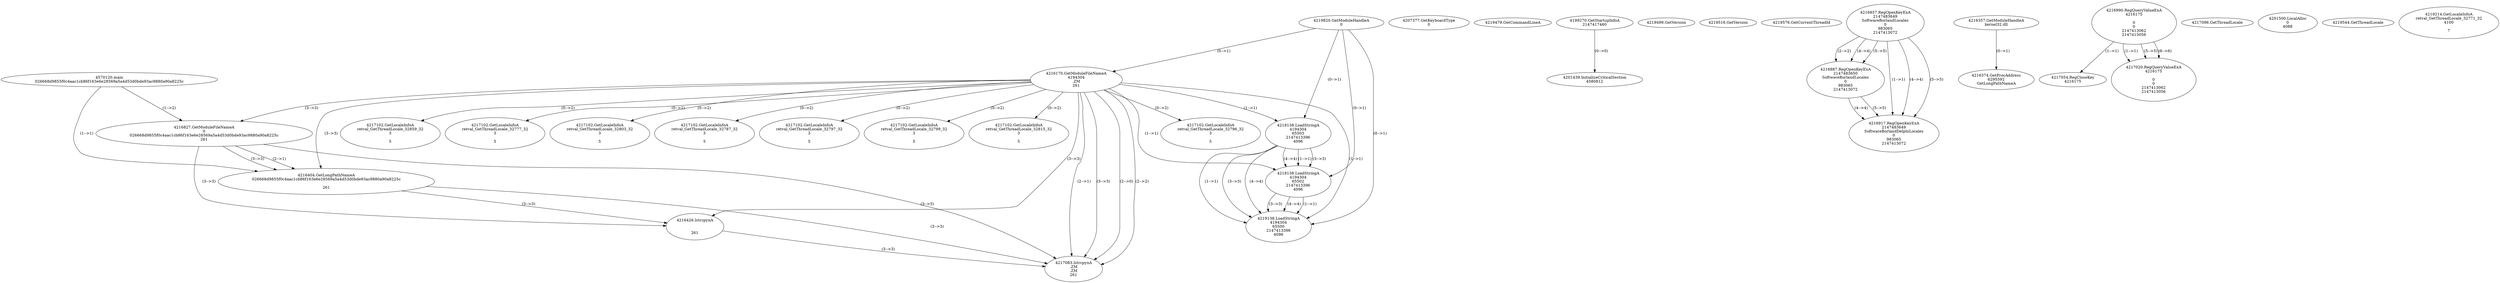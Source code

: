// Global SCDG with merge call
digraph {
	0 [label="4570120.main
026668d9855f0c4aac1cb86f163e6e28569a5a4d53d0bde93ac9880a90a8225c"]
	1 [label="4219820.GetModuleHandleA
0"]
	2 [label="4207377.GetKeyboardType
0"]
	3 [label="4219479.GetCommandLineA
"]
	4 [label="4199270.GetStartupInfoA
2147417460"]
	5 [label="4219499.GetVersion
"]
	6 [label="4219516.GetVersion
"]
	7 [label="4219576.GetCurrentThreadId
"]
	8 [label="4216170.GetModuleFileNameA
4194304
.ZM
261"]
	1 -> 8 [label="(0-->1)"]
	9 [label="4216827.GetModuleFileNameA
0
026668d9855f0c4aac1cb86f163e6e28569a5a4d53d0bde93ac9880a90a8225c
261"]
	0 -> 9 [label="(1-->2)"]
	8 -> 9 [label="(3-->3)"]
	10 [label="4216857.RegOpenKeyExA
2147483649
Software\Borland\Locales
0
983065
2147413072"]
	11 [label="4216887.RegOpenKeyExA
2147483650
Software\Borland\Locales
0
983065
2147413072"]
	10 -> 11 [label="(2-->2)"]
	10 -> 11 [label="(4-->4)"]
	10 -> 11 [label="(5-->5)"]
	12 [label="4216917.RegOpenKeyExA
2147483649
Software\Borland\Delphi\Locales
0
983065
2147413072"]
	10 -> 12 [label="(1-->1)"]
	10 -> 12 [label="(4-->4)"]
	11 -> 12 [label="(4-->4)"]
	10 -> 12 [label="(5-->5)"]
	11 -> 12 [label="(5-->5)"]
	13 [label="4216357.GetModuleHandleA
kernel32.dll"]
	14 [label="4216374.GetProcAddress
6295592
GetLongPathNameA"]
	13 -> 14 [label="(0-->1)"]
	15 [label="4216404.GetLongPathNameA
026668d9855f0c4aac1cb86f163e6e28569a5a4d53d0bde93ac9880a90a8225c

261"]
	0 -> 15 [label="(1-->1)"]
	9 -> 15 [label="(2-->1)"]
	8 -> 15 [label="(3-->3)"]
	9 -> 15 [label="(3-->3)"]
	16 [label="4216426.lstrcpynA


261"]
	8 -> 16 [label="(3-->3)"]
	9 -> 16 [label="(3-->3)"]
	15 -> 16 [label="(3-->3)"]
	17 [label="4216990.RegQueryValueExA
4216175

0
0
2147413062
2147413056"]
	18 [label="4217054.RegCloseKey
4216175"]
	17 -> 18 [label="(1-->1)"]
	19 [label="4217083.lstrcpynA
.ZM
.ZM
261"]
	8 -> 19 [label="(2-->1)"]
	8 -> 19 [label="(2-->2)"]
	8 -> 19 [label="(3-->3)"]
	9 -> 19 [label="(3-->3)"]
	15 -> 19 [label="(3-->3)"]
	16 -> 19 [label="(3-->3)"]
	8 -> 19 [label="(2-->0)"]
	20 [label="4217096.GetThreadLocale
"]
	21 [label="4217102.GetLocaleInfoA
retval_GetThreadLocale_32796_32
3

5"]
	8 -> 21 [label="(0-->2)"]
	22 [label="4219138.LoadStringA
4194304
65503
2147413396
4096"]
	1 -> 22 [label="(0-->1)"]
	8 -> 22 [label="(1-->1)"]
	23 [label="4219138.LoadStringA
4194304
65502
2147413396
4096"]
	1 -> 23 [label="(0-->1)"]
	8 -> 23 [label="(1-->1)"]
	22 -> 23 [label="(1-->1)"]
	22 -> 23 [label="(3-->3)"]
	22 -> 23 [label="(4-->4)"]
	24 [label="4219138.LoadStringA
4194304
65500
2147413396
4096"]
	1 -> 24 [label="(0-->1)"]
	8 -> 24 [label="(1-->1)"]
	22 -> 24 [label="(1-->1)"]
	23 -> 24 [label="(1-->1)"]
	22 -> 24 [label="(3-->3)"]
	23 -> 24 [label="(3-->3)"]
	22 -> 24 [label="(4-->4)"]
	23 -> 24 [label="(4-->4)"]
	25 [label="4217020.RegQueryValueExA
4216175

0
0
2147413062
2147413056"]
	17 -> 25 [label="(1-->1)"]
	17 -> 25 [label="(5-->5)"]
	17 -> 25 [label="(6-->6)"]
	26 [label="4217102.GetLocaleInfoA
retval_GetThreadLocale_32859_32
3

5"]
	8 -> 26 [label="(0-->2)"]
	27 [label="4201439.InitializeCriticalSection
4580812"]
	4 -> 27 [label="(0-->0)"]
	28 [label="4201500.LocalAlloc
0
4088"]
	29 [label="4217102.GetLocaleInfoA
retval_GetThreadLocale_32777_32
3

5"]
	8 -> 29 [label="(0-->2)"]
	30 [label="4219544.GetThreadLocale
"]
	31 [label="4219214.GetLocaleInfoA
retval_GetThreadLocale_32771_32
4100

7"]
	32 [label="4217102.GetLocaleInfoA
retval_GetThreadLocale_32803_32
3

5"]
	8 -> 32 [label="(0-->2)"]
	33 [label="4217102.GetLocaleInfoA
retval_GetThreadLocale_32787_32
3

5"]
	8 -> 33 [label="(0-->2)"]
	34 [label="4217102.GetLocaleInfoA
retval_GetThreadLocale_32797_32
3

5"]
	8 -> 34 [label="(0-->2)"]
	35 [label="4217102.GetLocaleInfoA
retval_GetThreadLocale_32799_32
3

5"]
	8 -> 35 [label="(0-->2)"]
	36 [label="4217102.GetLocaleInfoA
retval_GetThreadLocale_32815_32
3

5"]
	8 -> 36 [label="(0-->2)"]
}
